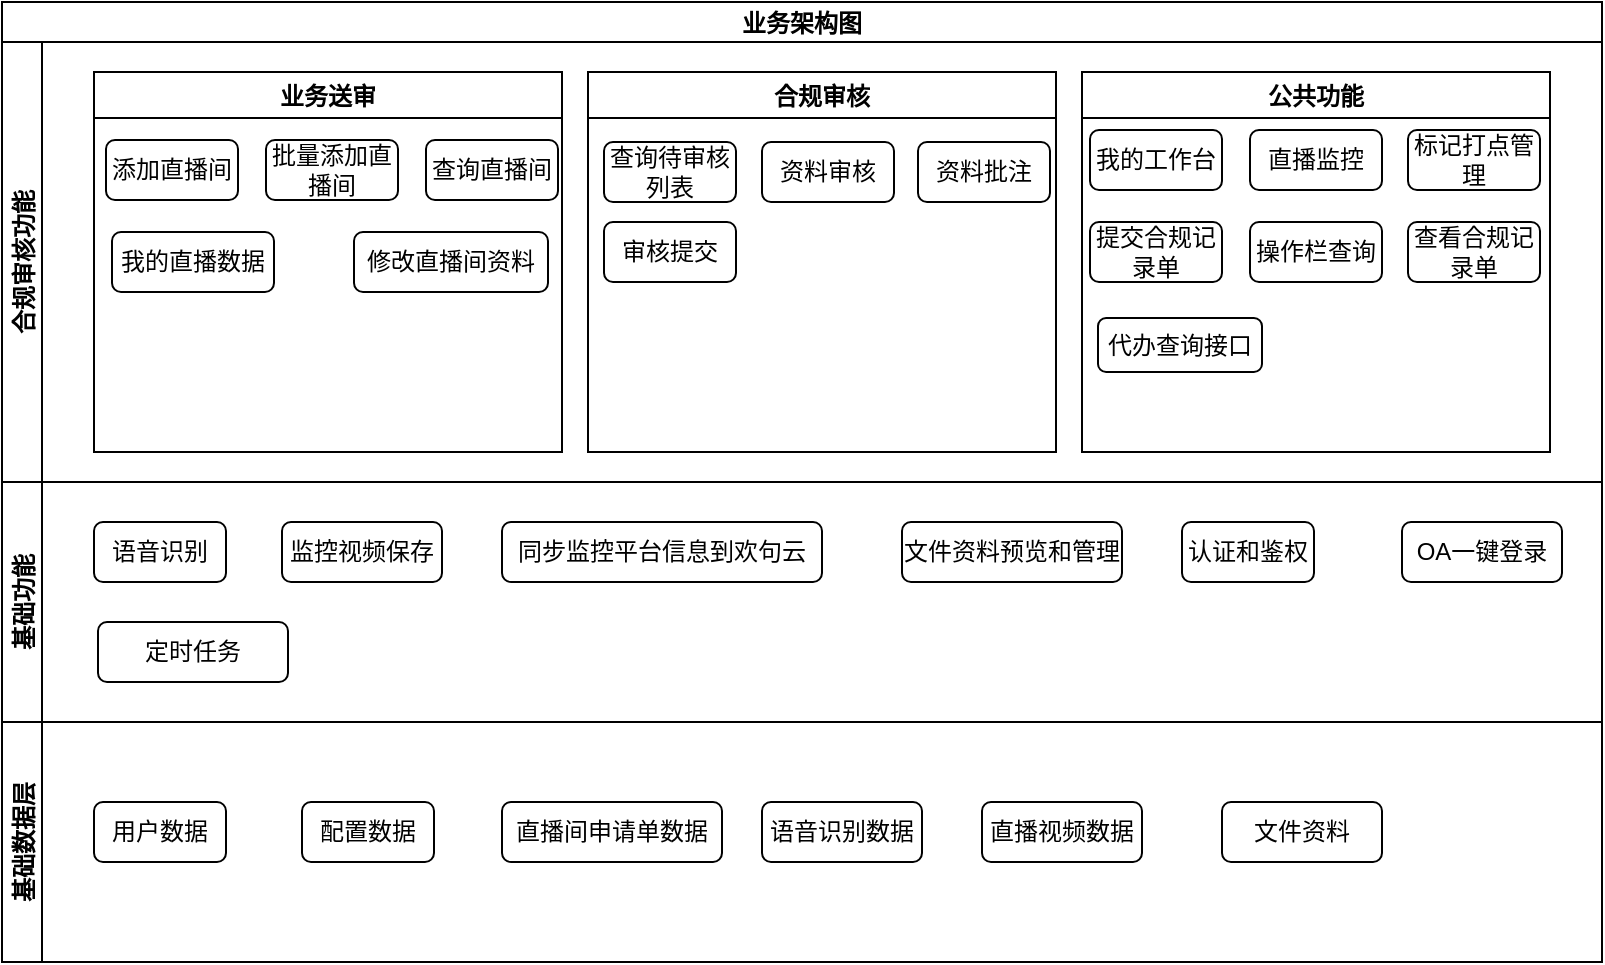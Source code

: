 <mxfile version="16.3.0" type="github">
  <diagram id="LmvB-lLnnhAyD1Q8A4K7" name="Page-1">
    <mxGraphModel dx="1422" dy="747" grid="1" gridSize="10" guides="1" tooltips="1" connect="1" arrows="1" fold="1" page="1" pageScale="1" pageWidth="827" pageHeight="1169" math="0" shadow="0">
      <root>
        <mxCell id="0" />
        <mxCell id="1" parent="0" />
        <mxCell id="L5llQ_H--O1Ez9Xqa_5C-1" value="业务架构图" style="swimlane;childLayout=stackLayout;resizeParent=1;resizeParentMax=0;horizontal=1;startSize=20;horizontalStack=0;" parent="1" vertex="1">
          <mxGeometry x="70" y="100" width="800" height="480" as="geometry" />
        </mxCell>
        <mxCell id="L5llQ_H--O1Ez9Xqa_5C-2" value="合规审核功能" style="swimlane;startSize=20;horizontal=0;" parent="L5llQ_H--O1Ez9Xqa_5C-1" vertex="1">
          <mxGeometry y="20" width="800" height="220" as="geometry" />
        </mxCell>
        <mxCell id="L5llQ_H--O1Ez9Xqa_5C-7" value="业务送审" style="swimlane;" parent="L5llQ_H--O1Ez9Xqa_5C-2" vertex="1">
          <mxGeometry x="46" y="15" width="234" height="190" as="geometry" />
        </mxCell>
        <mxCell id="L5llQ_H--O1Ez9Xqa_5C-8" value="添加直播间" style="rounded=1;whiteSpace=wrap;html=1;" parent="L5llQ_H--O1Ez9Xqa_5C-7" vertex="1">
          <mxGeometry x="6" y="34" width="66" height="30" as="geometry" />
        </mxCell>
        <mxCell id="L5llQ_H--O1Ez9Xqa_5C-9" value="批量添加直播间" style="rounded=1;whiteSpace=wrap;html=1;" parent="L5llQ_H--O1Ez9Xqa_5C-7" vertex="1">
          <mxGeometry x="86" y="34" width="66" height="30" as="geometry" />
        </mxCell>
        <mxCell id="L5llQ_H--O1Ez9Xqa_5C-10" value="查询直播间" style="rounded=1;whiteSpace=wrap;html=1;" parent="L5llQ_H--O1Ez9Xqa_5C-7" vertex="1">
          <mxGeometry x="166" y="34" width="66" height="30" as="geometry" />
        </mxCell>
        <mxCell id="L5llQ_H--O1Ez9Xqa_5C-17" value="我的直播数据" style="rounded=1;whiteSpace=wrap;html=1;" parent="L5llQ_H--O1Ez9Xqa_5C-7" vertex="1">
          <mxGeometry x="9" y="80" width="81" height="30" as="geometry" />
        </mxCell>
        <mxCell id="L5llQ_H--O1Ez9Xqa_5C-18" value="修改直播间资料" style="rounded=1;whiteSpace=wrap;html=1;" parent="L5llQ_H--O1Ez9Xqa_5C-7" vertex="1">
          <mxGeometry x="130" y="80" width="97" height="30" as="geometry" />
        </mxCell>
        <mxCell id="L5llQ_H--O1Ez9Xqa_5C-20" value="合规审核" style="swimlane;" parent="L5llQ_H--O1Ez9Xqa_5C-2" vertex="1">
          <mxGeometry x="293" y="15" width="234" height="190" as="geometry" />
        </mxCell>
        <mxCell id="L5llQ_H--O1Ez9Xqa_5C-24" value="查询待审核列表" style="rounded=1;whiteSpace=wrap;html=1;" parent="L5llQ_H--O1Ez9Xqa_5C-20" vertex="1">
          <mxGeometry x="8" y="35" width="66" height="30" as="geometry" />
        </mxCell>
        <mxCell id="L5llQ_H--O1Ez9Xqa_5C-31" value="资料审核" style="rounded=1;whiteSpace=wrap;html=1;" parent="L5llQ_H--O1Ez9Xqa_5C-20" vertex="1">
          <mxGeometry x="87" y="35" width="66" height="30" as="geometry" />
        </mxCell>
        <mxCell id="L5llQ_H--O1Ez9Xqa_5C-32" value="资料批注" style="rounded=1;whiteSpace=wrap;html=1;" parent="L5llQ_H--O1Ez9Xqa_5C-20" vertex="1">
          <mxGeometry x="165" y="35" width="66" height="30" as="geometry" />
        </mxCell>
        <mxCell id="L5llQ_H--O1Ez9Xqa_5C-33" value="审核提交" style="rounded=1;whiteSpace=wrap;html=1;" parent="L5llQ_H--O1Ez9Xqa_5C-20" vertex="1">
          <mxGeometry x="8" y="75" width="66" height="30" as="geometry" />
        </mxCell>
        <mxCell id="L5llQ_H--O1Ez9Xqa_5C-29" value="公共功能" style="swimlane;" parent="L5llQ_H--O1Ez9Xqa_5C-2" vertex="1">
          <mxGeometry x="540" y="15" width="234" height="190" as="geometry" />
        </mxCell>
        <mxCell id="L5llQ_H--O1Ez9Xqa_5C-30" value="我的工作台" style="rounded=1;whiteSpace=wrap;html=1;" parent="L5llQ_H--O1Ez9Xqa_5C-29" vertex="1">
          <mxGeometry x="4" y="29" width="66" height="30" as="geometry" />
        </mxCell>
        <mxCell id="L5llQ_H--O1Ez9Xqa_5C-19" value="直播监控" style="rounded=1;whiteSpace=wrap;html=1;" parent="L5llQ_H--O1Ez9Xqa_5C-29" vertex="1">
          <mxGeometry x="84" y="29" width="66" height="30" as="geometry" />
        </mxCell>
        <mxCell id="L5llQ_H--O1Ez9Xqa_5C-34" value="标记打点管理" style="rounded=1;whiteSpace=wrap;html=1;" parent="L5llQ_H--O1Ez9Xqa_5C-29" vertex="1">
          <mxGeometry x="163" y="29" width="66" height="30" as="geometry" />
        </mxCell>
        <mxCell id="L5llQ_H--O1Ez9Xqa_5C-35" value="提交合规记录单" style="rounded=1;whiteSpace=wrap;html=1;" parent="L5llQ_H--O1Ez9Xqa_5C-29" vertex="1">
          <mxGeometry x="4" y="75" width="66" height="30" as="geometry" />
        </mxCell>
        <mxCell id="L5llQ_H--O1Ez9Xqa_5C-36" value="操作栏查询" style="rounded=1;whiteSpace=wrap;html=1;" parent="L5llQ_H--O1Ez9Xqa_5C-29" vertex="1">
          <mxGeometry x="84" y="75" width="66" height="30" as="geometry" />
        </mxCell>
        <mxCell id="L5llQ_H--O1Ez9Xqa_5C-37" value="查看合规记录单" style="rounded=1;whiteSpace=wrap;html=1;" parent="L5llQ_H--O1Ez9Xqa_5C-29" vertex="1">
          <mxGeometry x="163" y="75" width="66" height="30" as="geometry" />
        </mxCell>
        <mxCell id="L5llQ_H--O1Ez9Xqa_5C-38" value="代办查询接口" style="rounded=1;whiteSpace=wrap;html=1;" parent="L5llQ_H--O1Ez9Xqa_5C-29" vertex="1">
          <mxGeometry x="8" y="123" width="82" height="27" as="geometry" />
        </mxCell>
        <mxCell id="L5llQ_H--O1Ez9Xqa_5C-5" value="基础功能" style="swimlane;startSize=20;horizontal=0;" parent="L5llQ_H--O1Ez9Xqa_5C-1" vertex="1">
          <mxGeometry y="240" width="800" height="120" as="geometry" />
        </mxCell>
        <mxCell id="L5llQ_H--O1Ez9Xqa_5C-39" value="语音识别" style="rounded=1;whiteSpace=wrap;html=1;" parent="L5llQ_H--O1Ez9Xqa_5C-5" vertex="1">
          <mxGeometry x="46" y="20" width="66" height="30" as="geometry" />
        </mxCell>
        <mxCell id="L5llQ_H--O1Ez9Xqa_5C-40" value="监控视频保存" style="rounded=1;whiteSpace=wrap;html=1;" parent="L5llQ_H--O1Ez9Xqa_5C-5" vertex="1">
          <mxGeometry x="140" y="20" width="80" height="30" as="geometry" />
        </mxCell>
        <mxCell id="L5llQ_H--O1Ez9Xqa_5C-41" value="同步监控平台信息到欢句云" style="rounded=1;whiteSpace=wrap;html=1;" parent="L5llQ_H--O1Ez9Xqa_5C-5" vertex="1">
          <mxGeometry x="250" y="20" width="160" height="30" as="geometry" />
        </mxCell>
        <mxCell id="L5llQ_H--O1Ez9Xqa_5C-42" value="文件资料预览和管理" style="rounded=1;whiteSpace=wrap;html=1;" parent="L5llQ_H--O1Ez9Xqa_5C-5" vertex="1">
          <mxGeometry x="450" y="20" width="110" height="30" as="geometry" />
        </mxCell>
        <mxCell id="L5llQ_H--O1Ez9Xqa_5C-43" value="认证和鉴权" style="rounded=1;whiteSpace=wrap;html=1;" parent="L5llQ_H--O1Ez9Xqa_5C-5" vertex="1">
          <mxGeometry x="590" y="20" width="66" height="30" as="geometry" />
        </mxCell>
        <mxCell id="L5llQ_H--O1Ez9Xqa_5C-44" value="OA一键登录" style="rounded=1;whiteSpace=wrap;html=1;" parent="L5llQ_H--O1Ez9Xqa_5C-5" vertex="1">
          <mxGeometry x="700" y="20" width="80" height="30" as="geometry" />
        </mxCell>
        <mxCell id="L5llQ_H--O1Ez9Xqa_5C-45" value="定时任务" style="rounded=1;whiteSpace=wrap;html=1;" parent="L5llQ_H--O1Ez9Xqa_5C-5" vertex="1">
          <mxGeometry x="48" y="70" width="95" height="30" as="geometry" />
        </mxCell>
        <mxCell id="L5llQ_H--O1Ez9Xqa_5C-3" value="基础数据层" style="swimlane;startSize=20;horizontal=0;" parent="L5llQ_H--O1Ez9Xqa_5C-1" vertex="1">
          <mxGeometry y="360" width="800" height="120" as="geometry" />
        </mxCell>
        <mxCell id="L5llQ_H--O1Ez9Xqa_5C-47" value="用户数据" style="rounded=1;whiteSpace=wrap;html=1;" parent="L5llQ_H--O1Ez9Xqa_5C-3" vertex="1">
          <mxGeometry x="46" y="40" width="66" height="30" as="geometry" />
        </mxCell>
        <mxCell id="L5llQ_H--O1Ez9Xqa_5C-48" value="配置数据" style="rounded=1;whiteSpace=wrap;html=1;" parent="L5llQ_H--O1Ez9Xqa_5C-3" vertex="1">
          <mxGeometry x="150" y="40" width="66" height="30" as="geometry" />
        </mxCell>
        <mxCell id="L5llQ_H--O1Ez9Xqa_5C-49" value="直播间申请单数据" style="rounded=1;whiteSpace=wrap;html=1;" parent="L5llQ_H--O1Ez9Xqa_5C-3" vertex="1">
          <mxGeometry x="250" y="40" width="110" height="30" as="geometry" />
        </mxCell>
        <mxCell id="L5llQ_H--O1Ez9Xqa_5C-50" value="语音识别数据" style="rounded=1;whiteSpace=wrap;html=1;" parent="L5llQ_H--O1Ez9Xqa_5C-3" vertex="1">
          <mxGeometry x="380" y="40" width="80" height="30" as="geometry" />
        </mxCell>
        <mxCell id="L5llQ_H--O1Ez9Xqa_5C-51" value="直播视频数据" style="rounded=1;whiteSpace=wrap;html=1;" parent="L5llQ_H--O1Ez9Xqa_5C-3" vertex="1">
          <mxGeometry x="490" y="40" width="80" height="30" as="geometry" />
        </mxCell>
        <mxCell id="L5llQ_H--O1Ez9Xqa_5C-52" value="文件资料" style="rounded=1;whiteSpace=wrap;html=1;" parent="L5llQ_H--O1Ez9Xqa_5C-3" vertex="1">
          <mxGeometry x="610" y="40" width="80" height="30" as="geometry" />
        </mxCell>
      </root>
    </mxGraphModel>
  </diagram>
</mxfile>

